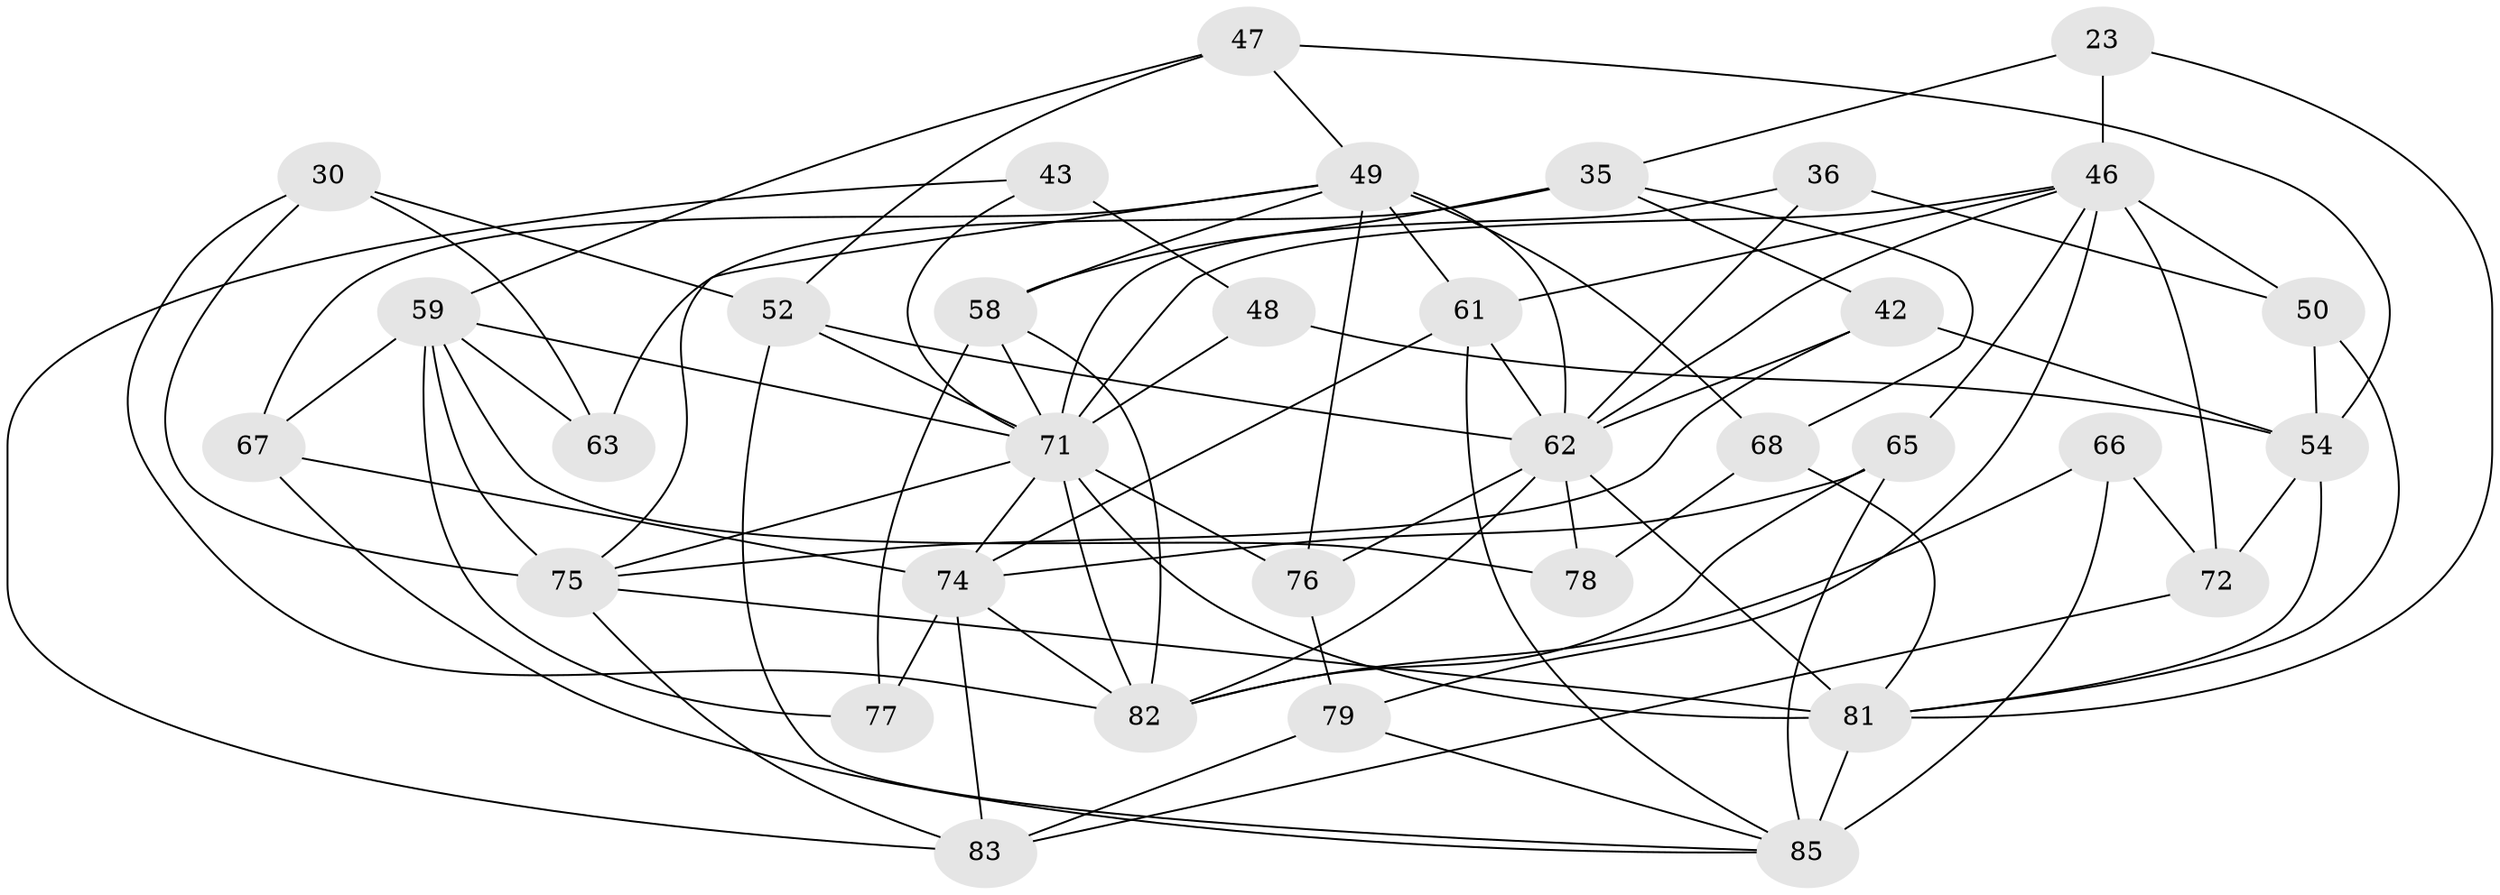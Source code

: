 // original degree distribution, {4: 1.0}
// Generated by graph-tools (version 1.1) at 2025/02/03/04/25 22:02:16]
// undirected, 34 vertices, 88 edges
graph export_dot {
graph [start="1"]
  node [color=gray90,style=filled];
  23;
  30;
  35 [super="+3"];
  36;
  42;
  43;
  46 [super="+13"];
  47;
  48 [super="+19"];
  49 [super="+38"];
  50 [super="+21"];
  52 [super="+12+20"];
  54 [super="+51"];
  58 [super="+41"];
  59 [super="+8+25"];
  61 [super="+6"];
  62 [super="+40"];
  63;
  65 [super="+1"];
  66;
  67;
  68 [super="+14"];
  71 [super="+69+28"];
  72 [super="+18"];
  74 [super="+27+60"];
  75 [super="+29+70"];
  76 [super="+10"];
  77;
  78;
  79;
  81 [super="+73+56"];
  82 [super="+32+26"];
  83 [super="+55"];
  85 [super="+57+84"];
  23 -- 35;
  23 -- 46 [weight=2];
  23 -- 81;
  30 -- 63;
  30 -- 52;
  30 -- 82;
  30 -- 75;
  35 -- 63 [weight=2];
  35 -- 68;
  35 -- 42;
  35 -- 58;
  36 -- 50 [weight=2];
  36 -- 62;
  36 -- 71;
  42 -- 54;
  42 -- 75;
  42 -- 62;
  43 -- 48 [weight=2];
  43 -- 83;
  43 -- 71;
  46 -- 79;
  46 -- 50 [weight=2];
  46 -- 65;
  46 -- 72;
  46 -- 61;
  46 -- 62;
  46 -- 71;
  47 -- 54;
  47 -- 59;
  47 -- 52;
  47 -- 49;
  48 -- 54 [weight=2];
  48 -- 71 [weight=2];
  49 -- 76 [weight=2];
  49 -- 68 [weight=2];
  49 -- 67;
  49 -- 58;
  49 -- 61;
  49 -- 75;
  49 -- 62;
  50 -- 54;
  50 -- 81;
  52 -- 71 [weight=4];
  52 -- 85;
  52 -- 62;
  54 -- 72 [weight=2];
  54 -- 81;
  58 -- 77 [weight=2];
  58 -- 82;
  58 -- 71;
  59 -- 77;
  59 -- 75 [weight=2];
  59 -- 78;
  59 -- 67;
  59 -- 63;
  59 -- 71;
  61 -- 85;
  61 -- 74 [weight=2];
  61 -- 62;
  62 -- 82 [weight=2];
  62 -- 76;
  62 -- 78;
  62 -- 81 [weight=2];
  65 -- 74 [weight=3];
  65 -- 82;
  65 -- 85;
  66 -- 85;
  66 -- 82;
  66 -- 72 [weight=2];
  67 -- 74;
  67 -- 85;
  68 -- 78 [weight=2];
  68 -- 81;
  71 -- 75;
  71 -- 82 [weight=2];
  71 -- 74;
  71 -- 81 [weight=3];
  71 -- 76 [weight=2];
  72 -- 83;
  74 -- 83 [weight=2];
  74 -- 77;
  74 -- 82 [weight=2];
  75 -- 81;
  75 -- 83;
  76 -- 79;
  79 -- 83;
  79 -- 85;
  81 -- 85 [weight=4];
}
